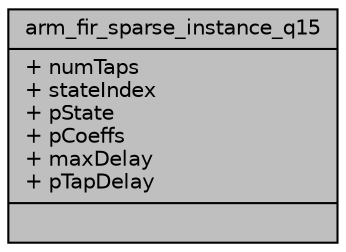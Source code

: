 digraph "arm_fir_sparse_instance_q15"
{
  edge [fontname="Helvetica",fontsize="10",labelfontname="Helvetica",labelfontsize="10"];
  node [fontname="Helvetica",fontsize="10",shape=record];
  Node1 [label="{arm_fir_sparse_instance_q15\n|+ numTaps\l+ stateIndex\l+ pState\l+ pCoeffs\l+ maxDelay\l+ pTapDelay\l|}",height=0.2,width=0.4,color="black", fillcolor="grey75", style="filled", fontcolor="black"];
}
